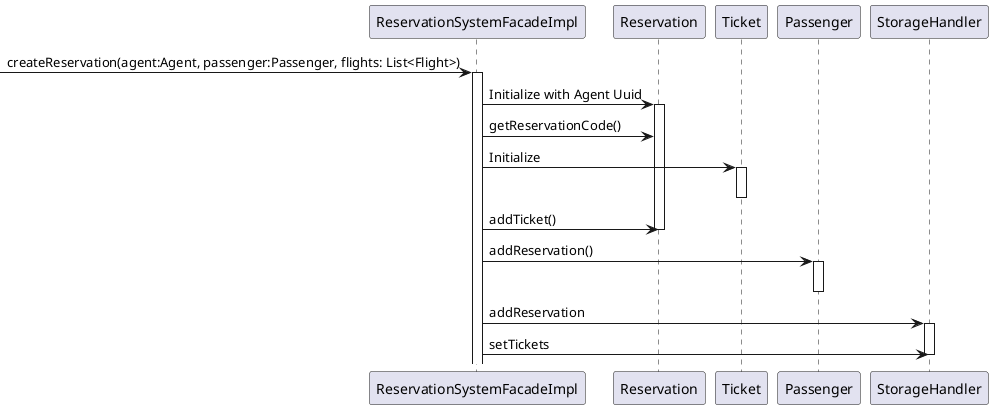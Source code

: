 @startuml agent_reservation

-> ReservationSystemFacadeImpl: createReservation(agent:Agent, passenger:Passenger, flights: List<Flight>)
activate ReservationSystemFacadeImpl
ReservationSystemFacadeImpl -> Reservation : Initialize with Agent Uuid
activate Reservation

ReservationSystemFacadeImpl -> Reservation: getReservationCode()

ReservationSystemFacadeImpl -> Ticket: Initialize
activate Ticket
deactivate Ticket

ReservationSystemFacadeImpl -> Reservation: addTicket()
deactivate Reservation

ReservationSystemFacadeImpl -> Passenger: addReservation()
activate Passenger
deactivate Passenger

ReservationSystemFacadeImpl -> StorageHandler: addReservation
activate StorageHandler
ReservationSystemFacadeImpl -> StorageHandler: setTickets
deactivate StorageHandler

@enduml
